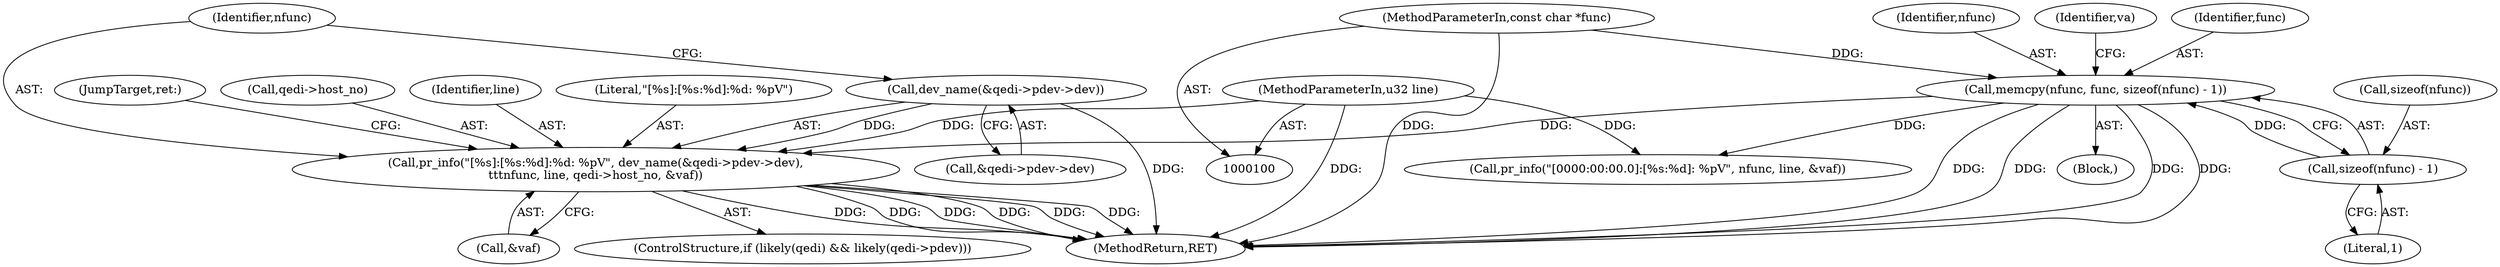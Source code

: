 digraph "0_linux_c09581a52765a85f19fc35340127396d5e3379cc_0@pointer" {
"1000150" [label="(Call,pr_info(\"[%s]:[%s:%d]:%d: %pV\", dev_name(&qedi->pdev->dev),\n\t\t\tnfunc, line, qedi->host_no, &vaf))"];
"1000152" [label="(Call,dev_name(&qedi->pdev->dev))"];
"1000115" [label="(Call,memcpy(nfunc, func, sizeof(nfunc) - 1))"];
"1000102" [label="(MethodParameterIn,const char *func)"];
"1000118" [label="(Call,sizeof(nfunc) - 1)"];
"1000103" [label="(MethodParameterIn,u32 line)"];
"1000173" [label="(JumpTarget,ret:)"];
"1000116" [label="(Identifier,nfunc)"];
"1000161" [label="(Call,qedi->host_no)"];
"1000150" [label="(Call,pr_info(\"[%s]:[%s:%d]:%d: %pV\", dev_name(&qedi->pdev->dev),\n\t\t\tnfunc, line, qedi->host_no, &vaf))"];
"1000118" [label="(Call,sizeof(nfunc) - 1)"];
"1000123" [label="(Identifier,va)"];
"1000152" [label="(Call,dev_name(&qedi->pdev->dev))"];
"1000115" [label="(Call,memcpy(nfunc, func, sizeof(nfunc) - 1))"];
"1000164" [label="(Call,&vaf)"];
"1000119" [label="(Call,sizeof(nfunc))"];
"1000159" [label="(Identifier,nfunc)"];
"1000142" [label="(ControlStructure,if (likely(qedi) && likely(qedi->pdev)))"];
"1000117" [label="(Identifier,func)"];
"1000176" [label="(MethodReturn,RET)"];
"1000103" [label="(MethodParameterIn,u32 line)"];
"1000106" [label="(Block,)"];
"1000121" [label="(Literal,1)"];
"1000102" [label="(MethodParameterIn,const char *func)"];
"1000153" [label="(Call,&qedi->pdev->dev)"];
"1000160" [label="(Identifier,line)"];
"1000167" [label="(Call,pr_info(\"[0000:00:00.0]:[%s:%d]: %pV\", nfunc, line, &vaf))"];
"1000151" [label="(Literal,\"[%s]:[%s:%d]:%d: %pV\")"];
"1000150" -> "1000142"  [label="AST: "];
"1000150" -> "1000164"  [label="CFG: "];
"1000151" -> "1000150"  [label="AST: "];
"1000152" -> "1000150"  [label="AST: "];
"1000159" -> "1000150"  [label="AST: "];
"1000160" -> "1000150"  [label="AST: "];
"1000161" -> "1000150"  [label="AST: "];
"1000164" -> "1000150"  [label="AST: "];
"1000173" -> "1000150"  [label="CFG: "];
"1000150" -> "1000176"  [label="DDG: "];
"1000150" -> "1000176"  [label="DDG: "];
"1000150" -> "1000176"  [label="DDG: "];
"1000150" -> "1000176"  [label="DDG: "];
"1000150" -> "1000176"  [label="DDG: "];
"1000150" -> "1000176"  [label="DDG: "];
"1000152" -> "1000150"  [label="DDG: "];
"1000115" -> "1000150"  [label="DDG: "];
"1000103" -> "1000150"  [label="DDG: "];
"1000152" -> "1000153"  [label="CFG: "];
"1000153" -> "1000152"  [label="AST: "];
"1000159" -> "1000152"  [label="CFG: "];
"1000152" -> "1000176"  [label="DDG: "];
"1000115" -> "1000106"  [label="AST: "];
"1000115" -> "1000118"  [label="CFG: "];
"1000116" -> "1000115"  [label="AST: "];
"1000117" -> "1000115"  [label="AST: "];
"1000118" -> "1000115"  [label="AST: "];
"1000123" -> "1000115"  [label="CFG: "];
"1000115" -> "1000176"  [label="DDG: "];
"1000115" -> "1000176"  [label="DDG: "];
"1000115" -> "1000176"  [label="DDG: "];
"1000115" -> "1000176"  [label="DDG: "];
"1000102" -> "1000115"  [label="DDG: "];
"1000118" -> "1000115"  [label="DDG: "];
"1000115" -> "1000167"  [label="DDG: "];
"1000102" -> "1000100"  [label="AST: "];
"1000102" -> "1000176"  [label="DDG: "];
"1000118" -> "1000121"  [label="CFG: "];
"1000119" -> "1000118"  [label="AST: "];
"1000121" -> "1000118"  [label="AST: "];
"1000103" -> "1000100"  [label="AST: "];
"1000103" -> "1000176"  [label="DDG: "];
"1000103" -> "1000167"  [label="DDG: "];
}
